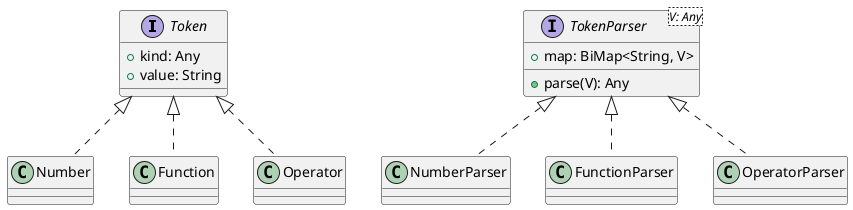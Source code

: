 @startuml
'https://plantuml.com/class-diagram

interface Token {
    +kind: Any
    +value: String
}


interface TokenParser<V: Any> {
    +map: BiMap<String, V>
    +parse(V): Any
}



Token <|.. Number
Token <|.. Function
Token <|.. Operator



TokenParser <|.. NumberParser
TokenParser <|.. FunctionParser
TokenParser <|.. OperatorParser

@enduml